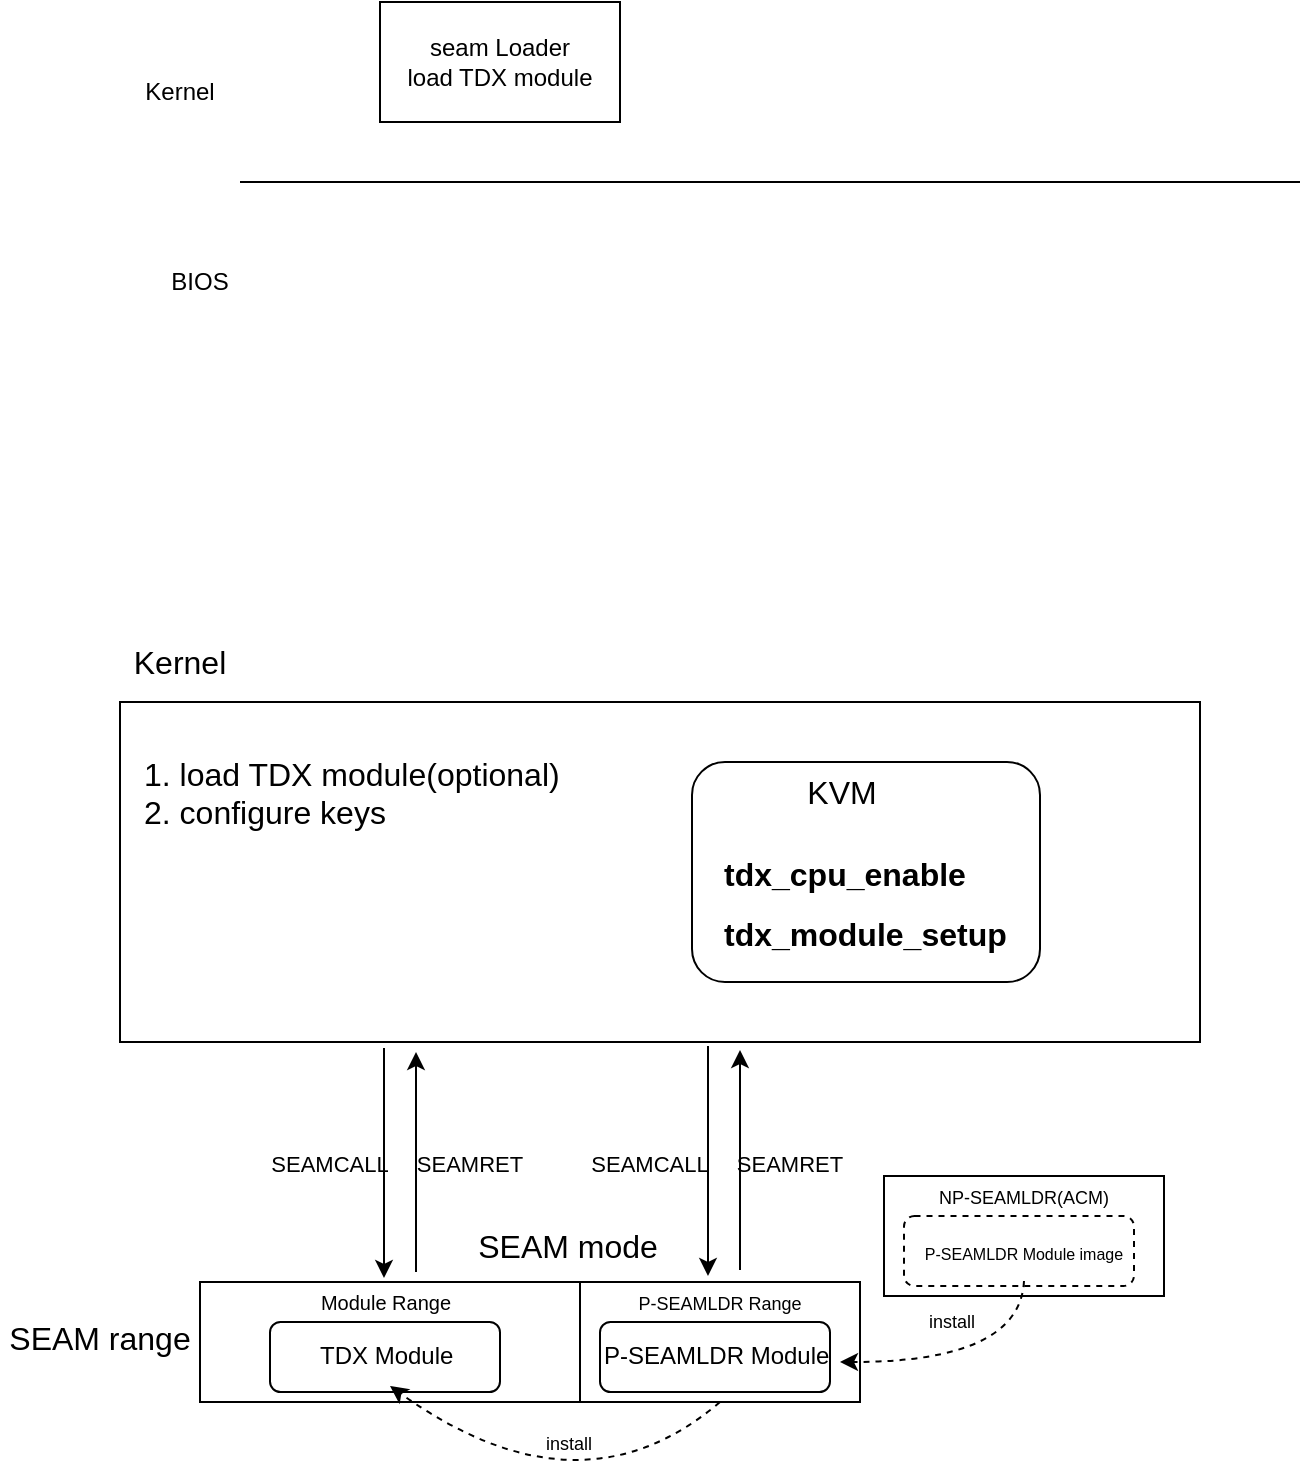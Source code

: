 <mxfile version="20.3.0" type="device"><diagram id="kGnMU6wKdVVjHZGxTVja" name="Page-1"><mxGraphModel dx="988" dy="618" grid="1" gridSize="10" guides="1" tooltips="1" connect="1" arrows="1" fold="1" page="1" pageScale="1" pageWidth="850" pageHeight="1100" math="0" shadow="0"><root><mxCell id="0"/><mxCell id="1" parent="0"/><mxCell id="FmETb4JUulOAUc0FlSJ1-33" value="" style="rounded=0;whiteSpace=wrap;html=1;fontSize=8;" vertex="1" parent="1"><mxGeometry x="320" y="570" width="540" height="170" as="geometry"/></mxCell><mxCell id="FmETb4JUulOAUc0FlSJ1-4" value="" style="rounded=0;whiteSpace=wrap;html=1;" vertex="1" parent="1"><mxGeometry x="360" y="860" width="190" height="60" as="geometry"/></mxCell><mxCell id="FmETb4JUulOAUc0FlSJ1-6" value="seam Loader&lt;br&gt;load TDX module" style="rounded=0;whiteSpace=wrap;html=1;" vertex="1" parent="1"><mxGeometry x="450" y="220" width="120" height="60" as="geometry"/></mxCell><mxCell id="FmETb4JUulOAUc0FlSJ1-7" value="" style="endArrow=none;html=1;rounded=0;" edge="1" parent="1"><mxGeometry width="50" height="50" relative="1" as="geometry"><mxPoint x="380" y="310" as="sourcePoint"/><mxPoint x="910" y="310" as="targetPoint"/></mxGeometry></mxCell><mxCell id="FmETb4JUulOAUc0FlSJ1-8" value="&lt;font style=&quot;font-size: 10px;&quot;&gt;Module Range&lt;/font&gt;" style="text;html=1;strokeColor=none;fillColor=none;align=center;verticalAlign=middle;whiteSpace=wrap;rounded=0;" vertex="1" parent="1"><mxGeometry x="393" y="855" width="120" height="30" as="geometry"/></mxCell><mxCell id="FmETb4JUulOAUc0FlSJ1-10" value="Kernel" style="text;html=1;strokeColor=none;fillColor=none;align=center;verticalAlign=middle;whiteSpace=wrap;rounded=0;" vertex="1" parent="1"><mxGeometry x="320" y="250" width="60" height="30" as="geometry"/></mxCell><mxCell id="FmETb4JUulOAUc0FlSJ1-11" value="" style="rounded=0;whiteSpace=wrap;html=1;" vertex="1" parent="1"><mxGeometry x="550" y="860" width="140" height="60" as="geometry"/></mxCell><mxCell id="FmETb4JUulOAUc0FlSJ1-12" value="BIOS" style="text;html=1;strokeColor=none;fillColor=none;align=center;verticalAlign=middle;whiteSpace=wrap;rounded=0;" vertex="1" parent="1"><mxGeometry x="330" y="345" width="60" height="30" as="geometry"/></mxCell><mxCell id="FmETb4JUulOAUc0FlSJ1-13" value="&lt;font style=&quot;font-size: 9px;&quot;&gt;P-SEAMLDR Range&lt;/font&gt;" style="text;html=1;strokeColor=none;fillColor=none;align=center;verticalAlign=middle;whiteSpace=wrap;rounded=0;" vertex="1" parent="1"><mxGeometry x="560" y="855" width="120" height="30" as="geometry"/></mxCell><mxCell id="FmETb4JUulOAUc0FlSJ1-15" value="" style="rounded=1;whiteSpace=wrap;html=1;" vertex="1" parent="1"><mxGeometry x="395" y="880" width="115" height="35" as="geometry"/></mxCell><mxCell id="FmETb4JUulOAUc0FlSJ1-14" value="TDX Module&amp;nbsp;" style="text;html=1;strokeColor=none;fillColor=none;align=center;verticalAlign=middle;whiteSpace=wrap;rounded=0;" vertex="1" parent="1"><mxGeometry x="395" y="882" width="120" height="30" as="geometry"/></mxCell><mxCell id="FmETb4JUulOAUc0FlSJ1-16" value="" style="rounded=1;whiteSpace=wrap;html=1;" vertex="1" parent="1"><mxGeometry x="560" y="880" width="115" height="35" as="geometry"/></mxCell><mxCell id="FmETb4JUulOAUc0FlSJ1-17" value="P-SEAMLDR Module&amp;nbsp;" style="text;html=1;strokeColor=none;fillColor=none;align=center;verticalAlign=middle;whiteSpace=wrap;rounded=0;" vertex="1" parent="1"><mxGeometry x="560" y="882" width="120" height="30" as="geometry"/></mxCell><mxCell id="FmETb4JUulOAUc0FlSJ1-18" value="" style="rounded=0;whiteSpace=wrap;html=1;" vertex="1" parent="1"><mxGeometry x="702" y="807" width="140" height="60" as="geometry"/></mxCell><mxCell id="FmETb4JUulOAUc0FlSJ1-19" value="&lt;font style=&quot;font-size: 9px;&quot;&gt;NP-SEAMLDR(ACM)&lt;/font&gt;" style="text;html=1;strokeColor=none;fillColor=none;align=center;verticalAlign=middle;whiteSpace=wrap;rounded=0;" vertex="1" parent="1"><mxGeometry x="712" y="802" width="120" height="30" as="geometry"/></mxCell><mxCell id="FmETb4JUulOAUc0FlSJ1-20" value="" style="rounded=1;whiteSpace=wrap;html=1;dashed=1;" vertex="1" parent="1"><mxGeometry x="712" y="827" width="115" height="35" as="geometry"/></mxCell><mxCell id="FmETb4JUulOAUc0FlSJ1-21" value="&lt;font style=&quot;font-size: 8px;&quot;&gt;P-SEAMLDR Module image&lt;/font&gt;" style="text;html=1;strokeColor=none;fillColor=none;align=center;verticalAlign=middle;whiteSpace=wrap;rounded=0;" vertex="1" parent="1"><mxGeometry x="712" y="829.5" width="120" height="30" as="geometry"/></mxCell><mxCell id="FmETb4JUulOAUc0FlSJ1-22" value="" style="endArrow=classic;html=1;fontSize=8;exitX=0.5;exitY=1;exitDx=0;exitDy=0;jumpStyle=arc;curved=1;dashed=1;" edge="1" parent="1" source="FmETb4JUulOAUc0FlSJ1-21"><mxGeometry width="50" height="50" relative="1" as="geometry"><mxPoint x="710" y="905" as="sourcePoint"/><mxPoint x="680" y="900" as="targetPoint"/><Array as="points"><mxPoint x="770" y="900"/></Array></mxGeometry></mxCell><mxCell id="FmETb4JUulOAUc0FlSJ1-25" value="" style="endArrow=classic;html=1;fontSize=8;jumpStyle=arc;curved=1;dashed=1;entryX=0.5;entryY=1;entryDx=0;entryDy=0;" edge="1" parent="1" target="FmETb4JUulOAUc0FlSJ1-14"><mxGeometry width="50" height="50" relative="1" as="geometry"><mxPoint x="620" y="920" as="sourcePoint"/><mxPoint x="515" y="972.5" as="targetPoint"/><Array as="points"><mxPoint x="550" y="980"/></Array></mxGeometry></mxCell><mxCell id="FmETb4JUulOAUc0FlSJ1-26" value="&lt;font style=&quot;font-size: 9px;&quot;&gt;install&lt;/font&gt;" style="text;html=1;strokeColor=none;fillColor=none;align=center;verticalAlign=middle;whiteSpace=wrap;rounded=0;" vertex="1" parent="1"><mxGeometry x="716" y="871" width="40" height="15" as="geometry"/></mxCell><mxCell id="FmETb4JUulOAUc0FlSJ1-30" value="&lt;font style=&quot;font-size: 9px;&quot;&gt;install&lt;/font&gt;" style="text;html=1;strokeColor=none;fillColor=none;align=center;verticalAlign=middle;whiteSpace=wrap;rounded=0;" vertex="1" parent="1"><mxGeometry x="518.75" y="935" width="51.25" height="10" as="geometry"/></mxCell><mxCell id="FmETb4JUulOAUc0FlSJ1-35" value="" style="endArrow=classic;html=1;fontSize=16;jumpStyle=arc;rounded=0;" edge="1" parent="1"><mxGeometry width="50" height="50" relative="1" as="geometry"><mxPoint x="614" y="742" as="sourcePoint"/><mxPoint x="614" y="857" as="targetPoint"/></mxGeometry></mxCell><mxCell id="FmETb4JUulOAUc0FlSJ1-36" value="" style="endArrow=classic;html=1;fontSize=16;jumpStyle=arc;rounded=0;" edge="1" parent="1"><mxGeometry width="50" height="50" relative="1" as="geometry"><mxPoint x="630" y="854" as="sourcePoint"/><mxPoint x="630" y="744" as="targetPoint"/></mxGeometry></mxCell><mxCell id="FmETb4JUulOAUc0FlSJ1-37" value="" style="endArrow=classic;html=1;fontSize=16;jumpStyle=arc;rounded=0;" edge="1" parent="1"><mxGeometry width="50" height="50" relative="1" as="geometry"><mxPoint x="452" y="743" as="sourcePoint"/><mxPoint x="452" y="858" as="targetPoint"/></mxGeometry></mxCell><mxCell id="FmETb4JUulOAUc0FlSJ1-38" value="" style="endArrow=classic;html=1;fontSize=16;jumpStyle=arc;rounded=0;" edge="1" parent="1"><mxGeometry width="50" height="50" relative="1" as="geometry"><mxPoint x="468" y="855" as="sourcePoint"/><mxPoint x="468" y="745" as="targetPoint"/></mxGeometry></mxCell><mxCell id="FmETb4JUulOAUc0FlSJ1-39" value="&lt;span style=&quot;font-size: 16px;&quot;&gt;SEAM mode&lt;/span&gt;" style="text;html=1;strokeColor=none;fillColor=none;align=center;verticalAlign=middle;whiteSpace=wrap;rounded=0;" vertex="1" parent="1"><mxGeometry x="454.38" y="827" width="180" height="30" as="geometry"/></mxCell><mxCell id="FmETb4JUulOAUc0FlSJ1-40" value="&lt;span style=&quot;font-size: 16px;&quot;&gt;SEAM range&lt;/span&gt;" style="text;html=1;strokeColor=none;fillColor=none;align=center;verticalAlign=middle;whiteSpace=wrap;rounded=0;" vertex="1" parent="1"><mxGeometry x="260" y="867" width="100" height="41" as="geometry"/></mxCell><mxCell id="FmETb4JUulOAUc0FlSJ1-42" value="&lt;font style=&quot;font-size: 11px;&quot;&gt;SEAMCALL&lt;/font&gt;" style="text;html=1;strokeColor=none;fillColor=none;align=center;verticalAlign=middle;whiteSpace=wrap;rounded=0;" vertex="1" parent="1"><mxGeometry x="390" y="780" width="70" height="41" as="geometry"/></mxCell><mxCell id="FmETb4JUulOAUc0FlSJ1-43" value="&lt;font style=&quot;font-size: 11px;&quot;&gt;SEAMRET&lt;/font&gt;" style="text;html=1;strokeColor=none;fillColor=none;align=center;verticalAlign=middle;whiteSpace=wrap;rounded=0;" vertex="1" parent="1"><mxGeometry x="460" y="780" width="70" height="41" as="geometry"/></mxCell><mxCell id="FmETb4JUulOAUc0FlSJ1-45" value="&lt;font style=&quot;font-size: 11px;&quot;&gt;SEAMCALL&lt;/font&gt;" style="text;html=1;strokeColor=none;fillColor=none;align=center;verticalAlign=middle;whiteSpace=wrap;rounded=0;" vertex="1" parent="1"><mxGeometry x="550" y="780" width="70" height="41" as="geometry"/></mxCell><mxCell id="FmETb4JUulOAUc0FlSJ1-46" value="&lt;font style=&quot;font-size: 11px;&quot;&gt;SEAMRET&lt;/font&gt;" style="text;html=1;strokeColor=none;fillColor=none;align=center;verticalAlign=middle;whiteSpace=wrap;rounded=0;" vertex="1" parent="1"><mxGeometry x="620" y="780" width="70" height="41" as="geometry"/></mxCell><mxCell id="FmETb4JUulOAUc0FlSJ1-49" value="" style="rounded=1;whiteSpace=wrap;html=1;fontSize=11;" vertex="1" parent="1"><mxGeometry x="606" y="600" width="174" height="110" as="geometry"/></mxCell><mxCell id="FmETb4JUulOAUc0FlSJ1-48" value="&lt;font face=&quot;Helvetica, Hiragino Sans GB, 微软雅黑, Microsoft YaHei UI, SimSun, SimHei, arial, sans-serif&quot;&gt;&lt;span style=&quot;font-size: 16px; background-color: rgb(255, 255, 255);&quot;&gt;&lt;b&gt;tdx_module_setup&lt;/b&gt;&lt;/span&gt;&lt;/font&gt;" style="text;whiteSpace=wrap;html=1;fontSize=11;" vertex="1" parent="1"><mxGeometry x="620" y="670" width="150" height="40" as="geometry"/></mxCell><mxCell id="FmETb4JUulOAUc0FlSJ1-47" value="&lt;b style=&quot;color: rgb(0, 0, 0); font-style: normal; font-variant-ligatures: normal; font-variant-caps: normal; letter-spacing: normal; orphans: 2; text-indent: 0px; text-transform: none; widows: 2; word-spacing: 0px; -webkit-text-stroke-width: 0px; text-decoration-thickness: initial; text-decoration-style: initial; text-decoration-color: initial; font-family: Helvetica, &amp;quot;Hiragino Sans GB&amp;quot;, 微软雅黑, &amp;quot;Microsoft YaHei UI&amp;quot;, SimSun, SimHei, arial, sans-serif; font-size: 16px; text-align: start; background-color: rgb(255, 255, 255);&quot;&gt;tdx_cpu_enable&lt;/b&gt;" style="text;whiteSpace=wrap;html=1;fontSize=11;" vertex="1" parent="1"><mxGeometry x="620" y="640" width="130" height="30" as="geometry"/></mxCell><mxCell id="FmETb4JUulOAUc0FlSJ1-50" value="&lt;span style=&quot;color: rgb(0, 0, 0); font-style: normal; font-variant-ligatures: normal; font-variant-caps: normal; letter-spacing: normal; orphans: 2; text-indent: 0px; text-transform: none; widows: 2; word-spacing: 0px; -webkit-text-stroke-width: 0px; text-decoration-thickness: initial; text-decoration-style: initial; text-decoration-color: initial; font-family: Helvetica, &amp;quot;Hiragino Sans GB&amp;quot;, 微软雅黑, &amp;quot;Microsoft YaHei UI&amp;quot;, SimSun, SimHei, arial, sans-serif; font-size: 16px; text-align: start; background-color: rgb(255, 255, 255);&quot;&gt;1. load TDX module(optional)&lt;br&gt;2. configure keys&lt;br&gt;&lt;/span&gt;" style="text;whiteSpace=wrap;html=1;fontSize=11;" vertex="1" parent="1"><mxGeometry x="330" y="590" width="240" height="40" as="geometry"/></mxCell><mxCell id="FmETb4JUulOAUc0FlSJ1-51" value="Kernel" style="text;html=1;strokeColor=none;fillColor=none;align=center;verticalAlign=middle;whiteSpace=wrap;rounded=0;fontSize=16;" vertex="1" parent="1"><mxGeometry x="320" y="535" width="60" height="30" as="geometry"/></mxCell><mxCell id="FmETb4JUulOAUc0FlSJ1-34" value="KVM" style="text;html=1;strokeColor=none;fillColor=none;align=center;verticalAlign=middle;whiteSpace=wrap;rounded=0;fontSize=16;" vertex="1" parent="1"><mxGeometry x="651" y="600" width="60" height="30" as="geometry"/></mxCell></root></mxGraphModel></diagram></mxfile>